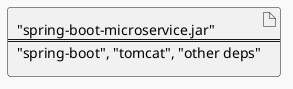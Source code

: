 @startuml
!theme mars
artifact microservice[
"spring-boot-microservice.jar"
===
"spring-boot", "tomcat", "other deps"
]
@enduml